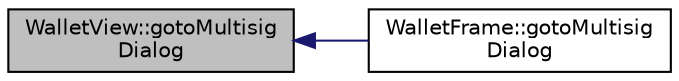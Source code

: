digraph "WalletView::gotoMultisigDialog"
{
  edge [fontname="Helvetica",fontsize="10",labelfontname="Helvetica",labelfontsize="10"];
  node [fontname="Helvetica",fontsize="10",shape=record];
  rankdir="LR";
  Node54 [label="WalletView::gotoMultisig\lDialog",height=0.2,width=0.4,color="black", fillcolor="grey75", style="filled", fontcolor="black"];
  Node54 -> Node55 [dir="back",color="midnightblue",fontsize="10",style="solid",fontname="Helvetica"];
  Node55 [label="WalletFrame::gotoMultisig\lDialog",height=0.2,width=0.4,color="black", fillcolor="white", style="filled",URL="$class_wallet_frame.html#af4fff0e71372888b35c447b08eb37aaf",tooltip="show a multisig tab "];
}
